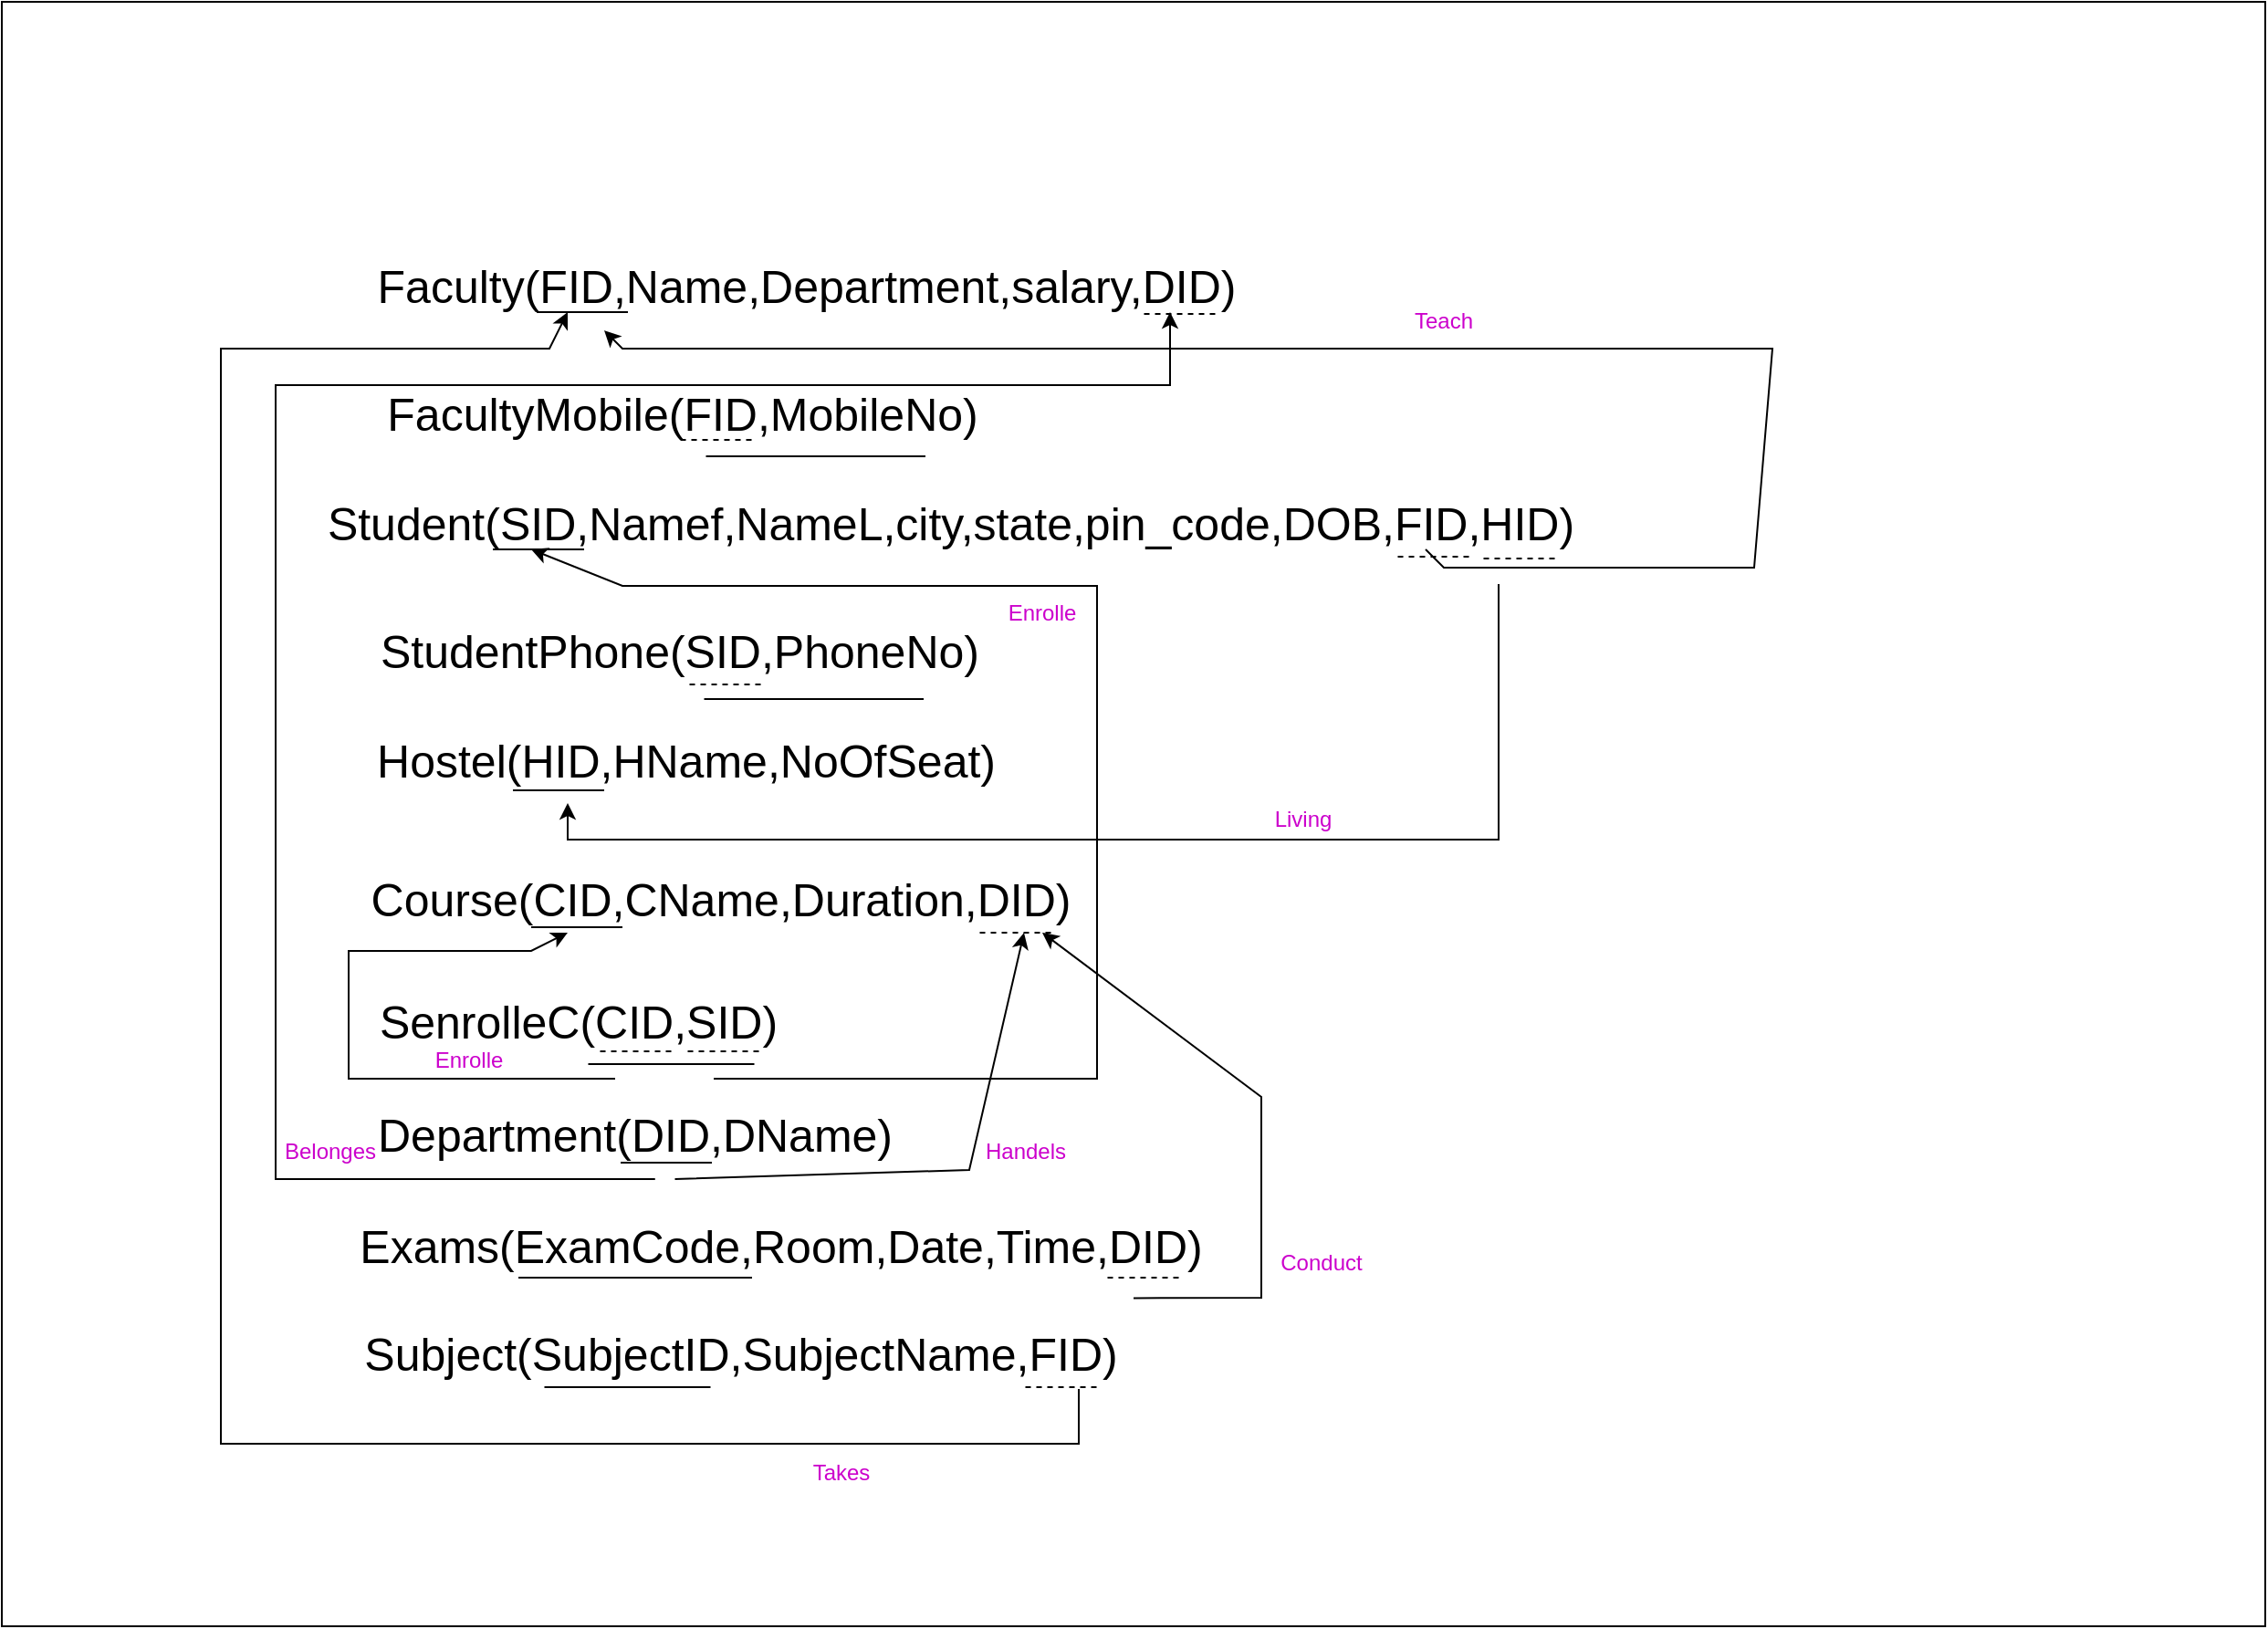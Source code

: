 <mxfile version="24.7.17">
  <diagram name="Page-1" id="6YSZzyEsf6wMVO3NzY1G">
    <mxGraphModel dx="1426" dy="781" grid="1" gridSize="10" guides="1" tooltips="1" connect="1" arrows="1" fold="1" page="1" pageScale="1" pageWidth="850" pageHeight="1100" math="0" shadow="0">
      <root>
        <mxCell id="0" />
        <mxCell id="1" parent="0" />
        <mxCell id="fN-3KCBNSxnVh3GX902A-2" value="" style="rounded=0;whiteSpace=wrap;html=1;" vertex="1" parent="1">
          <mxGeometry y="10" width="1240" height="890" as="geometry" />
        </mxCell>
        <mxCell id="fN-3KCBNSxnVh3GX902A-1" value="&lt;span style=&quot;font-size: 25px; text-wrap: nowrap;&quot;&gt;Faculty(FID,Name,Department,salary,DID)&lt;/span&gt;" style="text;html=1;align=center;verticalAlign=middle;whiteSpace=wrap;rounded=0;" vertex="1" parent="1">
          <mxGeometry x="411" y="140" width="60" height="50" as="geometry" />
        </mxCell>
        <mxCell id="fN-3KCBNSxnVh3GX902A-3" value="&lt;span style=&quot;font-size: 25px; text-wrap: nowrap;&quot;&gt;FacultyMobile(FID,MobileNo)&lt;/span&gt;" style="text;html=1;align=center;verticalAlign=middle;whiteSpace=wrap;rounded=0;" vertex="1" parent="1">
          <mxGeometry x="343" y="210" width="60" height="50" as="geometry" />
        </mxCell>
        <mxCell id="fN-3KCBNSxnVh3GX902A-4" value="&lt;span style=&quot;font-size: 25px; text-wrap: nowrap;&quot;&gt;StudentPhone(SID,PhoneNo)&lt;/span&gt;" style="text;html=1;align=center;verticalAlign=middle;whiteSpace=wrap;rounded=0;" vertex="1" parent="1">
          <mxGeometry x="342.5" y="340" width="57" height="50" as="geometry" />
        </mxCell>
        <mxCell id="fN-3KCBNSxnVh3GX902A-6" value="&lt;span style=&quot;font-size: 25px; text-wrap: nowrap;&quot;&gt;Student(SID,Namef,NameL,city,state,pin_code,DOB,FID,HID)&lt;/span&gt;" style="text;html=1;align=center;verticalAlign=middle;whiteSpace=wrap;rounded=0;" vertex="1" parent="1">
          <mxGeometry x="490" y="270" width="60" height="50" as="geometry" />
        </mxCell>
        <mxCell id="fN-3KCBNSxnVh3GX902A-8" value="&lt;span style=&quot;font-size: 25px; text-wrap: nowrap;&quot;&gt;Hostel(HID,HName,NoOfSeat)&lt;/span&gt;" style="text;html=1;align=center;verticalAlign=middle;whiteSpace=wrap;rounded=0;" vertex="1" parent="1">
          <mxGeometry x="353.25" y="400" width="43.5" height="50" as="geometry" />
        </mxCell>
        <mxCell id="fN-3KCBNSxnVh3GX902A-9" value="&lt;span style=&quot;font-size: 25px; text-wrap: nowrap;&quot;&gt;Course(CID,CName,Duration,DID)&lt;/span&gt;" style="text;html=1;align=center;verticalAlign=middle;whiteSpace=wrap;rounded=0;" vertex="1" parent="1">
          <mxGeometry x="372.25" y="476" width="43.5" height="50" as="geometry" />
        </mxCell>
        <mxCell id="fN-3KCBNSxnVh3GX902A-11" value="&lt;span style=&quot;font-size: 25px; text-wrap: nowrap;&quot;&gt;Department(DID,DName)&lt;/span&gt;" style="text;html=1;align=center;verticalAlign=middle;whiteSpace=wrap;rounded=0;" vertex="1" parent="1">
          <mxGeometry x="325.25" y="605" width="43.5" height="50" as="geometry" />
        </mxCell>
        <mxCell id="fN-3KCBNSxnVh3GX902A-12" value="&lt;span style=&quot;font-size: 25px; text-wrap: nowrap;&quot;&gt;Exams(ExamCode,Room,Date,Time,DID)&lt;/span&gt;" style="text;html=1;align=center;verticalAlign=middle;whiteSpace=wrap;rounded=0;" vertex="1" parent="1">
          <mxGeometry x="405.25" y="666" width="43.5" height="50" as="geometry" />
        </mxCell>
        <mxCell id="fN-3KCBNSxnVh3GX902A-14" value="&lt;span style=&quot;font-size: 25px; text-wrap: nowrap;&quot;&gt;Subject(SubjectID,SubjectName,FID)&lt;/span&gt;" style="text;html=1;align=center;verticalAlign=middle;whiteSpace=wrap;rounded=0;" vertex="1" parent="1">
          <mxGeometry x="383.25" y="725" width="43.5" height="50" as="geometry" />
        </mxCell>
        <mxCell id="fN-3KCBNSxnVh3GX902A-16" value="" style="endArrow=none;html=1;rounded=0;" edge="1" parent="1">
          <mxGeometry width="50" height="50" relative="1" as="geometry">
            <mxPoint x="293" y="180" as="sourcePoint" />
            <mxPoint x="343" y="180" as="targetPoint" />
          </mxGeometry>
        </mxCell>
        <mxCell id="fN-3KCBNSxnVh3GX902A-17" value="" style="endArrow=none;html=1;rounded=0;" edge="1" parent="1">
          <mxGeometry width="50" height="50" relative="1" as="geometry">
            <mxPoint x="385.75" y="259" as="sourcePoint" />
            <mxPoint x="506" y="259" as="targetPoint" />
          </mxGeometry>
        </mxCell>
        <mxCell id="fN-3KCBNSxnVh3GX902A-20" value="" style="endArrow=none;dashed=1;html=1;rounded=0;" edge="1" parent="1">
          <mxGeometry width="50" height="50" relative="1" as="geometry">
            <mxPoint x="371.75" y="250" as="sourcePoint" />
            <mxPoint x="411.75" y="250" as="targetPoint" />
          </mxGeometry>
        </mxCell>
        <mxCell id="fN-3KCBNSxnVh3GX902A-22" value="" style="endArrow=none;html=1;rounded=0;" edge="1" parent="1">
          <mxGeometry width="50" height="50" relative="1" as="geometry">
            <mxPoint x="269" y="310" as="sourcePoint" />
            <mxPoint x="319" y="310" as="targetPoint" />
          </mxGeometry>
        </mxCell>
        <mxCell id="fN-3KCBNSxnVh3GX902A-23" value="" style="endArrow=none;dashed=1;html=1;rounded=0;" edge="1" parent="1">
          <mxGeometry width="50" height="50" relative="1" as="geometry">
            <mxPoint x="376.75" y="384" as="sourcePoint" />
            <mxPoint x="416.75" y="384" as="targetPoint" />
          </mxGeometry>
        </mxCell>
        <mxCell id="fN-3KCBNSxnVh3GX902A-24" value="" style="endArrow=none;html=1;rounded=0;" edge="1" parent="1">
          <mxGeometry width="50" height="50" relative="1" as="geometry">
            <mxPoint x="384.75" y="392" as="sourcePoint" />
            <mxPoint x="505" y="392" as="targetPoint" />
          </mxGeometry>
        </mxCell>
        <mxCell id="fN-3KCBNSxnVh3GX902A-25" value="" style="endArrow=none;html=1;rounded=0;" edge="1" parent="1">
          <mxGeometry width="50" height="50" relative="1" as="geometry">
            <mxPoint x="280" y="442" as="sourcePoint" />
            <mxPoint x="330" y="442" as="targetPoint" />
          </mxGeometry>
        </mxCell>
        <mxCell id="fN-3KCBNSxnVh3GX902A-26" value="" style="endArrow=none;html=1;rounded=0;" edge="1" parent="1">
          <mxGeometry width="50" height="50" relative="1" as="geometry">
            <mxPoint x="290" y="517" as="sourcePoint" />
            <mxPoint x="340" y="517" as="targetPoint" />
          </mxGeometry>
        </mxCell>
        <mxCell id="fN-3KCBNSxnVh3GX902A-27" value="" style="endArrow=none;html=1;rounded=0;" edge="1" parent="1">
          <mxGeometry width="50" height="50" relative="1" as="geometry">
            <mxPoint x="339" y="646" as="sourcePoint" />
            <mxPoint x="389" y="646" as="targetPoint" />
          </mxGeometry>
        </mxCell>
        <mxCell id="fN-3KCBNSxnVh3GX902A-28" value="" style="endArrow=none;html=1;rounded=0;" edge="1" parent="1">
          <mxGeometry width="50" height="50" relative="1" as="geometry">
            <mxPoint x="297.25" y="769" as="sourcePoint" />
            <mxPoint x="388.25" y="769" as="targetPoint" />
          </mxGeometry>
        </mxCell>
        <mxCell id="fN-3KCBNSxnVh3GX902A-29" value="" style="endArrow=none;html=1;rounded=0;" edge="1" parent="1">
          <mxGeometry width="50" height="50" relative="1" as="geometry">
            <mxPoint x="283" y="709" as="sourcePoint" />
            <mxPoint x="411" y="709" as="targetPoint" />
          </mxGeometry>
        </mxCell>
        <mxCell id="fN-3KCBNSxnVh3GX902A-31" value="&lt;span style=&quot;font-size: 25px; text-wrap: nowrap;&quot;&gt;SenrolleC(CID,SID)&lt;/span&gt;" style="text;html=1;align=center;verticalAlign=middle;whiteSpace=wrap;rounded=0;" vertex="1" parent="1">
          <mxGeometry x="286.25" y="543" width="60" height="50" as="geometry" />
        </mxCell>
        <mxCell id="fN-3KCBNSxnVh3GX902A-32" value="" style="endArrow=none;dashed=1;html=1;rounded=0;" edge="1" parent="1">
          <mxGeometry width="50" height="50" relative="1" as="geometry">
            <mxPoint x="327.75" y="585" as="sourcePoint" />
            <mxPoint x="367.75" y="585" as="targetPoint" />
          </mxGeometry>
        </mxCell>
        <mxCell id="fN-3KCBNSxnVh3GX902A-33" value="" style="endArrow=none;dashed=1;html=1;rounded=0;" edge="1" parent="1">
          <mxGeometry width="50" height="50" relative="1" as="geometry">
            <mxPoint x="375.75" y="585" as="sourcePoint" />
            <mxPoint x="415.75" y="585" as="targetPoint" />
          </mxGeometry>
        </mxCell>
        <mxCell id="fN-3KCBNSxnVh3GX902A-34" value="" style="endArrow=none;html=1;rounded=0;" edge="1" parent="1">
          <mxGeometry width="50" height="50" relative="1" as="geometry">
            <mxPoint x="321.25" y="592" as="sourcePoint" />
            <mxPoint x="412.25" y="592" as="targetPoint" />
          </mxGeometry>
        </mxCell>
        <mxCell id="fN-3KCBNSxnVh3GX902A-35" value="" style="endArrow=none;dashed=1;html=1;rounded=0;" edge="1" parent="1">
          <mxGeometry width="50" height="50" relative="1" as="geometry">
            <mxPoint x="764.75" y="314" as="sourcePoint" />
            <mxPoint x="804.75" y="314" as="targetPoint" />
          </mxGeometry>
        </mxCell>
        <mxCell id="fN-3KCBNSxnVh3GX902A-36" value="" style="endArrow=classic;html=1;rounded=0;fontColor=#0000FF;" edge="1" parent="1">
          <mxGeometry width="50" height="50" relative="1" as="geometry">
            <mxPoint x="780" y="310" as="sourcePoint" />
            <mxPoint x="330" y="190" as="targetPoint" />
            <Array as="points">
              <mxPoint x="790" y="320" />
              <mxPoint x="870" y="320" />
              <mxPoint x="960" y="320" />
              <mxPoint x="970" y="200" />
              <mxPoint x="340" y="200" />
            </Array>
          </mxGeometry>
        </mxCell>
        <mxCell id="fN-3KCBNSxnVh3GX902A-37" value="Teach" style="text;html=1;align=center;verticalAlign=middle;whiteSpace=wrap;rounded=0;fontColor=#CC00CC;" vertex="1" parent="1">
          <mxGeometry x="760" y="170" width="60" height="30" as="geometry" />
        </mxCell>
        <mxCell id="fN-3KCBNSxnVh3GX902A-38" value="" style="endArrow=none;dashed=1;html=1;rounded=0;" edge="1" parent="1">
          <mxGeometry width="50" height="50" relative="1" as="geometry">
            <mxPoint x="560.75" y="769" as="sourcePoint" />
            <mxPoint x="600.75" y="769" as="targetPoint" />
          </mxGeometry>
        </mxCell>
        <mxCell id="fN-3KCBNSxnVh3GX902A-39" value="" style="endArrow=classic;html=1;rounded=0;" edge="1" parent="1">
          <mxGeometry width="50" height="50" relative="1" as="geometry">
            <mxPoint x="590" y="770" as="sourcePoint" />
            <mxPoint x="310" y="180" as="targetPoint" />
            <Array as="points">
              <mxPoint x="590" y="800" />
              <mxPoint x="120" y="800" />
              <mxPoint x="120" y="200" />
              <mxPoint x="300" y="200" />
            </Array>
          </mxGeometry>
        </mxCell>
        <mxCell id="fN-3KCBNSxnVh3GX902A-40" value="Takes" style="text;html=1;align=center;verticalAlign=middle;whiteSpace=wrap;rounded=0;fontColor=#CC00CC;" vertex="1" parent="1">
          <mxGeometry x="429.75" y="801" width="60" height="30" as="geometry" />
        </mxCell>
        <mxCell id="fN-3KCBNSxnVh3GX902A-41" value="" style="endArrow=none;dashed=1;html=1;rounded=0;" edge="1" parent="1">
          <mxGeometry width="50" height="50" relative="1" as="geometry">
            <mxPoint x="625.75" y="181" as="sourcePoint" />
            <mxPoint x="665.75" y="181" as="targetPoint" />
          </mxGeometry>
        </mxCell>
        <mxCell id="fN-3KCBNSxnVh3GX902A-42" value="" style="endArrow=classic;html=1;rounded=0;exitX=0.75;exitY=1;exitDx=0;exitDy=0;" edge="1" parent="1" source="fN-3KCBNSxnVh3GX902A-11">
          <mxGeometry width="50" height="50" relative="1" as="geometry">
            <mxPoint x="-60" y="520" as="sourcePoint" />
            <mxPoint x="640" y="180" as="targetPoint" />
            <Array as="points">
              <mxPoint x="150" y="655" />
              <mxPoint x="150" y="220" />
              <mxPoint x="640" y="220" />
            </Array>
          </mxGeometry>
        </mxCell>
        <mxCell id="fN-3KCBNSxnVh3GX902A-43" value="Belonges" style="text;html=1;align=center;verticalAlign=middle;whiteSpace=wrap;rounded=0;fontColor=#CC00CC;" vertex="1" parent="1">
          <mxGeometry x="150" y="625" width="60" height="30" as="geometry" />
        </mxCell>
        <mxCell id="fN-3KCBNSxnVh3GX902A-46" value="" style="endArrow=none;dashed=1;html=1;rounded=0;" edge="1" parent="1">
          <mxGeometry width="50" height="50" relative="1" as="geometry">
            <mxPoint x="811.75" y="315" as="sourcePoint" />
            <mxPoint x="851.75" y="315" as="targetPoint" />
          </mxGeometry>
        </mxCell>
        <mxCell id="fN-3KCBNSxnVh3GX902A-47" value="" style="endArrow=classic;html=1;rounded=0;" edge="1" parent="1">
          <mxGeometry width="50" height="50" relative="1" as="geometry">
            <mxPoint x="820" y="329" as="sourcePoint" />
            <mxPoint x="310" y="449" as="targetPoint" />
            <Array as="points">
              <mxPoint x="820" y="469" />
              <mxPoint x="310" y="469" />
            </Array>
          </mxGeometry>
        </mxCell>
        <mxCell id="fN-3KCBNSxnVh3GX902A-48" value="Living" style="text;html=1;align=center;verticalAlign=middle;whiteSpace=wrap;rounded=0;fontColor=#CC00CC;" vertex="1" parent="1">
          <mxGeometry x="683" y="443" width="60" height="30" as="geometry" />
        </mxCell>
        <mxCell id="fN-3KCBNSxnVh3GX902A-49" value="" style="endArrow=classic;html=1;rounded=0;" edge="1" parent="1">
          <mxGeometry width="50" height="50" relative="1" as="geometry">
            <mxPoint x="390" y="600" as="sourcePoint" />
            <mxPoint x="290" y="310" as="targetPoint" />
            <Array as="points">
              <mxPoint x="600" y="600" />
              <mxPoint x="600" y="390" />
              <mxPoint x="600" y="330" />
              <mxPoint x="340" y="330" />
            </Array>
          </mxGeometry>
        </mxCell>
        <mxCell id="fN-3KCBNSxnVh3GX902A-50" value="" style="endArrow=classic;html=1;rounded=0;" edge="1" parent="1">
          <mxGeometry width="50" height="50" relative="1" as="geometry">
            <mxPoint x="336" y="600" as="sourcePoint" />
            <mxPoint x="310" y="520" as="targetPoint" />
            <Array as="points">
              <mxPoint x="190" y="600" />
              <mxPoint x="190" y="530" />
              <mxPoint x="290" y="530" />
            </Array>
          </mxGeometry>
        </mxCell>
        <mxCell id="fN-3KCBNSxnVh3GX902A-51" value="Enrolle" style="text;html=1;align=center;verticalAlign=middle;whiteSpace=wrap;rounded=0;fontColor=#CC00CC;" vertex="1" parent="1">
          <mxGeometry x="540" y="330" width="60" height="30" as="geometry" />
        </mxCell>
        <mxCell id="fN-3KCBNSxnVh3GX902A-52" value="Enrolle" style="text;html=1;align=center;verticalAlign=middle;whiteSpace=wrap;rounded=0;fontColor=#CC00CC;" vertex="1" parent="1">
          <mxGeometry x="226.25" y="575" width="60" height="30" as="geometry" />
        </mxCell>
        <mxCell id="fN-3KCBNSxnVh3GX902A-55" value="" style="endArrow=none;dashed=1;html=1;rounded=0;" edge="1" parent="1">
          <mxGeometry width="50" height="50" relative="1" as="geometry">
            <mxPoint x="535.75" y="520" as="sourcePoint" />
            <mxPoint x="575.75" y="520" as="targetPoint" />
          </mxGeometry>
        </mxCell>
        <mxCell id="fN-3KCBNSxnVh3GX902A-56" value="" style="endArrow=classic;html=1;rounded=0;exitX=1;exitY=1;exitDx=0;exitDy=0;" edge="1" parent="1" source="fN-3KCBNSxnVh3GX902A-11">
          <mxGeometry width="50" height="50" relative="1" as="geometry">
            <mxPoint x="630" y="560" as="sourcePoint" />
            <mxPoint x="560" y="520" as="targetPoint" />
            <Array as="points">
              <mxPoint x="530" y="650" />
            </Array>
          </mxGeometry>
        </mxCell>
        <mxCell id="fN-3KCBNSxnVh3GX902A-57" value="Handels" style="text;html=1;align=center;verticalAlign=middle;whiteSpace=wrap;rounded=0;fontColor=#CC00CC;" vertex="1" parent="1">
          <mxGeometry x="531" y="625" width="60" height="30" as="geometry" />
        </mxCell>
        <mxCell id="fN-3KCBNSxnVh3GX902A-59" value="" style="endArrow=none;dashed=1;html=1;rounded=0;" edge="1" parent="1">
          <mxGeometry width="50" height="50" relative="1" as="geometry">
            <mxPoint x="605.75" y="709" as="sourcePoint" />
            <mxPoint x="645.75" y="709" as="targetPoint" />
          </mxGeometry>
        </mxCell>
        <mxCell id="fN-3KCBNSxnVh3GX902A-60" value="" style="endArrow=classic;html=1;rounded=0;exitX=0.5;exitY=0.798;exitDx=0;exitDy=0;exitPerimeter=0;" edge="1" parent="1" source="fN-3KCBNSxnVh3GX902A-2">
          <mxGeometry width="50" height="50" relative="1" as="geometry">
            <mxPoint x="630" y="560" as="sourcePoint" />
            <mxPoint x="570" y="520" as="targetPoint" />
            <Array as="points">
              <mxPoint x="690" y="720" />
              <mxPoint x="690" y="610" />
            </Array>
          </mxGeometry>
        </mxCell>
        <mxCell id="fN-3KCBNSxnVh3GX902A-61" value="Conduct" style="text;html=1;align=center;verticalAlign=middle;whiteSpace=wrap;rounded=0;fontColor=#CC00CC;" vertex="1" parent="1">
          <mxGeometry x="693" y="686" width="60" height="30" as="geometry" />
        </mxCell>
      </root>
    </mxGraphModel>
  </diagram>
</mxfile>
